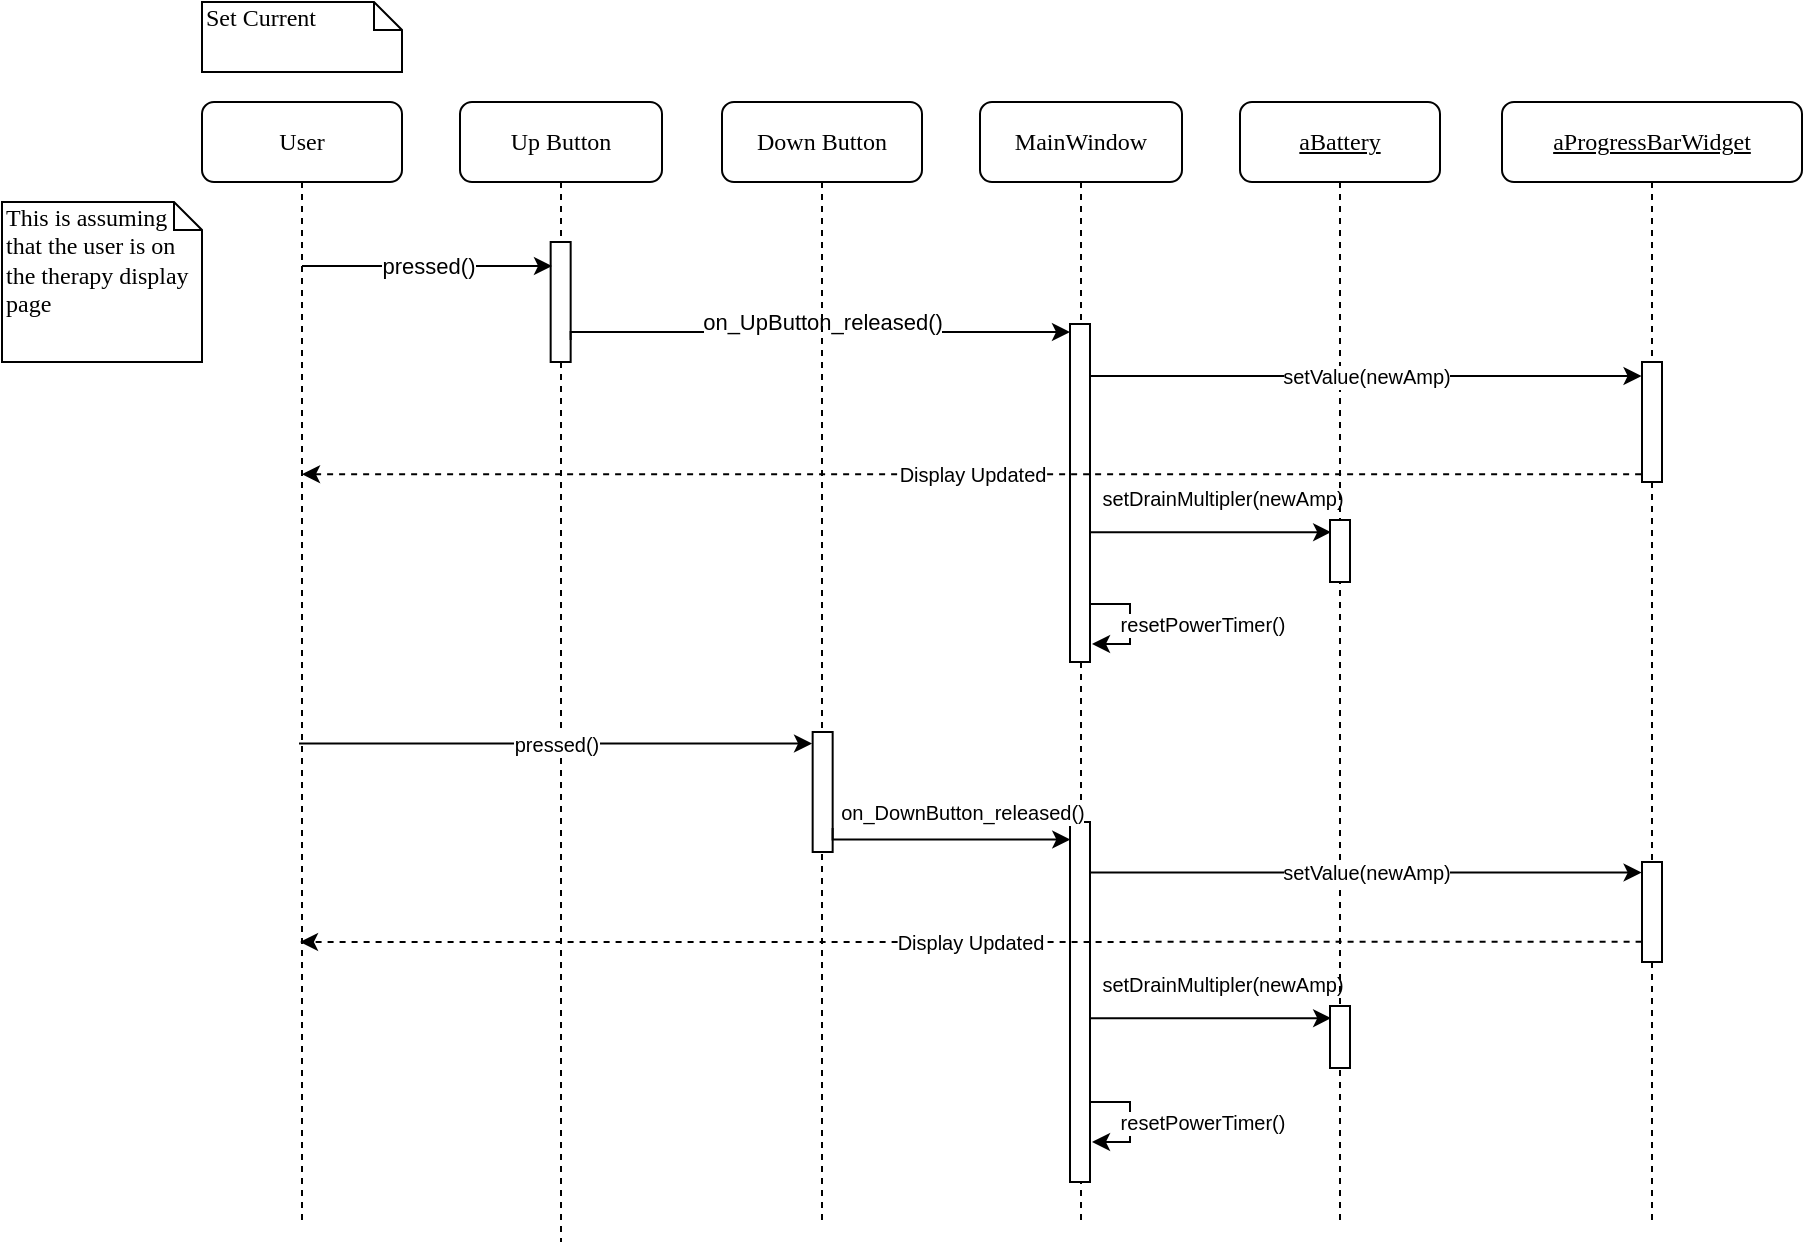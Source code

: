 <mxfile version="15.8.7" type="device"><diagram id="TRrBI1c8s8lYq1zrq4XN" name="Page-1"><mxGraphModel dx="865" dy="456" grid="1" gridSize="10" guides="1" tooltips="1" connect="1" arrows="1" fold="1" page="1" pageScale="1" pageWidth="850" pageHeight="1100" math="0" shadow="0"><root><mxCell id="0"/><mxCell id="1" parent="0"/><mxCell id="Y8VHUgU7u8sTBl9Tig22-2" value="MainWindow" style="shape=umlLifeline;perimeter=lifelinePerimeter;whiteSpace=wrap;html=1;container=1;collapsible=0;recursiveResize=0;outlineConnect=0;rounded=1;shadow=0;comic=0;labelBackgroundColor=none;strokeWidth=1;fontFamily=Verdana;fontSize=12;align=center;" parent="1" vertex="1"><mxGeometry x="499" y="80" width="101" height="560" as="geometry"/></mxCell><mxCell id="Y8VHUgU7u8sTBl9Tig22-7" value="" style="html=1;points=[];perimeter=orthogonalPerimeter;rounded=0;shadow=0;comic=0;labelBackgroundColor=none;strokeWidth=1;fontFamily=Verdana;fontSize=12;align=center;" parent="Y8VHUgU7u8sTBl9Tig22-2" vertex="1"><mxGeometry x="45" y="111" width="10" height="169" as="geometry"/></mxCell><mxCell id="49tdqGeIT6_q2rIgwLH8-15" value="resetPowerTimer()" style="edgeStyle=orthogonalEdgeStyle;rounded=0;orthogonalLoop=1;jettySize=auto;html=1;fontSize=10;" parent="Y8VHUgU7u8sTBl9Tig22-2" edge="1"><mxGeometry x="0.017" y="36" relative="1" as="geometry"><mxPoint x="55" y="251.0" as="sourcePoint"/><mxPoint x="56" y="271" as="targetPoint"/><Array as="points"><mxPoint x="75" y="251"/><mxPoint x="75" y="271"/><mxPoint x="56" y="271"/></Array><mxPoint as="offset"/></mxGeometry></mxCell><mxCell id="49tdqGeIT6_q2rIgwLH8-14" value="setDrainMultipler(newAmp)" style="edgeStyle=orthogonalEdgeStyle;rounded=0;orthogonalLoop=1;jettySize=auto;html=1;entryX=0.058;entryY=0.196;entryDx=0;entryDy=0;entryPerimeter=0;fontSize=10;" parent="Y8VHUgU7u8sTBl9Tig22-2" target="49tdqGeIT6_q2rIgwLH8-5" edge="1"><mxGeometry x="0.095" y="17" relative="1" as="geometry"><mxPoint x="55" y="215.08" as="sourcePoint"/><mxPoint x="174.24" y="241.925" as="targetPoint"/><Array as="points"><mxPoint x="115" y="215"/></Array><mxPoint as="offset"/></mxGeometry></mxCell><mxCell id="49tdqGeIT6_q2rIgwLH8-21" value="" style="html=1;points=[];perimeter=orthogonalPerimeter;rounded=0;shadow=0;comic=0;labelBackgroundColor=none;strokeWidth=1;fontFamily=Verdana;fontSize=12;align=center;" parent="Y8VHUgU7u8sTBl9Tig22-2" vertex="1"><mxGeometry x="45" y="360" width="10" height="180" as="geometry"/></mxCell><mxCell id="49tdqGeIT6_q2rIgwLH8-22" value="resetPowerTimer()" style="edgeStyle=orthogonalEdgeStyle;rounded=0;orthogonalLoop=1;jettySize=auto;html=1;fontSize=10;" parent="Y8VHUgU7u8sTBl9Tig22-2" edge="1"><mxGeometry x="0.017" y="36" relative="1" as="geometry"><mxPoint x="55" y="500.0" as="sourcePoint"/><mxPoint x="56" y="520" as="targetPoint"/><Array as="points"><mxPoint x="75" y="500"/><mxPoint x="75" y="520"/><mxPoint x="56" y="520"/></Array><mxPoint as="offset"/></mxGeometry></mxCell><mxCell id="49tdqGeIT6_q2rIgwLH8-23" value="setDrainMultipler(newAmp)" style="edgeStyle=orthogonalEdgeStyle;rounded=0;orthogonalLoop=1;jettySize=auto;html=1;entryX=0.058;entryY=0.196;entryDx=0;entryDy=0;entryPerimeter=0;fontSize=10;" parent="Y8VHUgU7u8sTBl9Tig22-2" target="49tdqGeIT6_q2rIgwLH8-26" edge="1"><mxGeometry x="0.095" y="17" relative="1" as="geometry"><mxPoint x="55" y="458.08" as="sourcePoint"/><mxPoint x="-324.76" y="404.925" as="targetPoint"/><Array as="points"><mxPoint x="115" y="458"/></Array><mxPoint as="offset"/></mxGeometry></mxCell><mxCell id="Y8VHUgU7u8sTBl9Tig22-4" value="User" style="shape=umlLifeline;perimeter=lifelinePerimeter;whiteSpace=wrap;html=1;container=1;collapsible=0;recursiveResize=0;outlineConnect=0;rounded=1;shadow=0;comic=0;labelBackgroundColor=none;strokeWidth=1;fontFamily=Verdana;fontSize=12;align=center;" parent="1" vertex="1"><mxGeometry x="110" y="80" width="100" height="560" as="geometry"/></mxCell><mxCell id="Y8VHUgU7u8sTBl9Tig22-5" value="Set Current" style="shape=note;whiteSpace=wrap;html=1;size=14;verticalAlign=top;align=left;spacingTop=-6;rounded=0;shadow=0;comic=0;labelBackgroundColor=none;strokeWidth=1;fontFamily=Verdana;fontSize=12;fillColor=default;strokeColor=default;fontColor=default;" parent="1" vertex="1"><mxGeometry x="110" y="30" width="100" height="35" as="geometry"/></mxCell><mxCell id="Y8VHUgU7u8sTBl9Tig22-6" value="Up Button" style="shape=umlLifeline;perimeter=lifelinePerimeter;whiteSpace=wrap;html=1;container=1;collapsible=0;recursiveResize=0;outlineConnect=0;rounded=1;shadow=0;comic=0;labelBackgroundColor=none;strokeWidth=1;fontFamily=Verdana;fontSize=12;align=center;" parent="1" vertex="1"><mxGeometry x="239" y="80" width="101" height="570" as="geometry"/></mxCell><mxCell id="Y8VHUgU7u8sTBl9Tig22-13" value="" style="html=1;points=[];perimeter=orthogonalPerimeter;rounded=0;shadow=0;comic=0;labelBackgroundColor=none;strokeWidth=1;fontFamily=Verdana;fontSize=12;align=center;" parent="Y8VHUgU7u8sTBl9Tig22-6" vertex="1"><mxGeometry x="45.33" y="70" width="10" height="60" as="geometry"/></mxCell><mxCell id="Y8VHUgU7u8sTBl9Tig22-14" value="on_UpButton_released()" style="edgeStyle=orthogonalEdgeStyle;rounded=0;orthogonalLoop=1;jettySize=auto;html=1;" parent="Y8VHUgU7u8sTBl9Tig22-6" edge="1"><mxGeometry x="0.023" y="5" relative="1" as="geometry"><mxPoint x="55.33" y="119" as="sourcePoint"/><mxPoint x="305" y="115" as="targetPoint"/><Array as="points"><mxPoint x="55" y="115"/></Array><mxPoint as="offset"/></mxGeometry></mxCell><mxCell id="Y8VHUgU7u8sTBl9Tig22-17" value="pressed()" style="endArrow=classic;html=1;rounded=0;entryX=0.067;entryY=0.2;entryDx=0;entryDy=0;entryPerimeter=0;" parent="1" source="Y8VHUgU7u8sTBl9Tig22-4" target="Y8VHUgU7u8sTBl9Tig22-13" edge="1"><mxGeometry width="50" height="50" relative="1" as="geometry"><mxPoint x="180" y="210" as="sourcePoint"/><mxPoint x="230" y="160" as="targetPoint"/></mxGeometry></mxCell><mxCell id="Y8VHUgU7u8sTBl9Tig22-28" value="&lt;u&gt;aProgressBarWidget&lt;/u&gt;" style="shape=umlLifeline;perimeter=lifelinePerimeter;whiteSpace=wrap;html=1;container=1;collapsible=0;recursiveResize=0;outlineConnect=0;rounded=1;shadow=0;comic=0;labelBackgroundColor=none;strokeWidth=1;fontFamily=Verdana;fontSize=12;align=center;" parent="1" vertex="1"><mxGeometry x="760" y="80" width="150" height="560" as="geometry"/></mxCell><mxCell id="49tdqGeIT6_q2rIgwLH8-19" value="" style="html=1;points=[];perimeter=orthogonalPerimeter;rounded=0;shadow=0;comic=0;labelBackgroundColor=none;strokeWidth=1;fontFamily=Verdana;fontSize=12;align=center;" parent="Y8VHUgU7u8sTBl9Tig22-28" vertex="1"><mxGeometry x="70" y="130" width="10" height="60" as="geometry"/></mxCell><mxCell id="49tdqGeIT6_q2rIgwLH8-25" value="" style="html=1;points=[];perimeter=orthogonalPerimeter;rounded=0;shadow=0;comic=0;labelBackgroundColor=none;strokeWidth=1;fontFamily=Verdana;fontSize=12;align=center;" parent="Y8VHUgU7u8sTBl9Tig22-28" vertex="1"><mxGeometry x="70" y="380" width="10" height="50" as="geometry"/></mxCell><mxCell id="49tdqGeIT6_q2rIgwLH8-1" value="This is assuming that the user is on the therapy display page" style="shape=note;whiteSpace=wrap;html=1;size=14;verticalAlign=top;align=left;spacingTop=-6;rounded=0;shadow=0;comic=0;labelBackgroundColor=none;strokeWidth=1;fontFamily=Verdana;fontSize=12;fillColor=default;strokeColor=default;fontColor=default;" parent="1" vertex="1"><mxGeometry x="10" y="130" width="100" height="80" as="geometry"/></mxCell><mxCell id="49tdqGeIT6_q2rIgwLH8-2" value="&lt;u&gt;aBattery&lt;/u&gt;" style="shape=umlLifeline;perimeter=lifelinePerimeter;whiteSpace=wrap;html=1;container=1;collapsible=0;recursiveResize=0;outlineConnect=0;rounded=1;shadow=0;comic=0;labelBackgroundColor=none;strokeWidth=1;fontFamily=Verdana;fontSize=12;align=center;" parent="1" vertex="1"><mxGeometry x="629" y="80" width="100" height="560" as="geometry"/></mxCell><mxCell id="49tdqGeIT6_q2rIgwLH8-5" value="" style="html=1;points=[];perimeter=orthogonalPerimeter;rounded=0;shadow=0;comic=0;labelBackgroundColor=none;strokeWidth=1;fontFamily=Verdana;fontSize=12;align=center;" parent="49tdqGeIT6_q2rIgwLH8-2" vertex="1"><mxGeometry x="45" y="209" width="10" height="31" as="geometry"/></mxCell><mxCell id="49tdqGeIT6_q2rIgwLH8-26" value="" style="html=1;points=[];perimeter=orthogonalPerimeter;rounded=0;shadow=0;comic=0;labelBackgroundColor=none;strokeWidth=1;fontFamily=Verdana;fontSize=12;align=center;" parent="49tdqGeIT6_q2rIgwLH8-2" vertex="1"><mxGeometry x="45" y="452" width="10" height="31" as="geometry"/></mxCell><mxCell id="49tdqGeIT6_q2rIgwLH8-4" value="Down Button" style="shape=umlLifeline;perimeter=lifelinePerimeter;whiteSpace=wrap;html=1;container=1;collapsible=0;recursiveResize=0;outlineConnect=0;rounded=1;shadow=0;comic=0;labelBackgroundColor=none;strokeWidth=1;fontFamily=Verdana;fontSize=12;align=center;" parent="1" vertex="1"><mxGeometry x="370" y="80" width="100" height="560" as="geometry"/></mxCell><mxCell id="49tdqGeIT6_q2rIgwLH8-6" value="" style="html=1;points=[];perimeter=orthogonalPerimeter;rounded=0;shadow=0;comic=0;labelBackgroundColor=none;strokeWidth=1;fontFamily=Verdana;fontSize=12;align=center;" parent="49tdqGeIT6_q2rIgwLH8-4" vertex="1"><mxGeometry x="45.33" y="315" width="10" height="60" as="geometry"/></mxCell><mxCell id="49tdqGeIT6_q2rIgwLH8-7" value="&lt;font style=&quot;font-size: 10px&quot;&gt;on_DownButton_released()&lt;/font&gt;" style="edgeStyle=orthogonalEdgeStyle;rounded=0;orthogonalLoop=1;jettySize=auto;html=1;entryX=0.014;entryY=0.074;entryDx=0;entryDy=0;entryPerimeter=0;" parent="49tdqGeIT6_q2rIgwLH8-4" edge="1"><mxGeometry x="0.132" y="14" relative="1" as="geometry"><mxPoint x="55.33" y="363" as="sourcePoint"/><mxPoint x="174.14" y="368.774" as="targetPoint"/><Array as="points"><mxPoint x="55" y="369"/></Array><mxPoint as="offset"/></mxGeometry></mxCell><mxCell id="49tdqGeIT6_q2rIgwLH8-8" value="pressed()" style="endArrow=classic;html=1;rounded=0;fontSize=10;entryX=-0.03;entryY=0.096;entryDx=0;entryDy=0;entryPerimeter=0;" parent="1" target="49tdqGeIT6_q2rIgwLH8-6" edge="1"><mxGeometry width="50" height="50" relative="1" as="geometry"><mxPoint x="158.5" y="400.76" as="sourcePoint"/><mxPoint x="270" y="395" as="targetPoint"/></mxGeometry></mxCell><mxCell id="49tdqGeIT6_q2rIgwLH8-18" value="setValue(newAmp)" style="edgeStyle=orthogonalEdgeStyle;rounded=0;orthogonalLoop=1;jettySize=auto;html=1;fontSize=10;entryX=-0.022;entryY=0.117;entryDx=0;entryDy=0;entryPerimeter=0;" parent="1" source="Y8VHUgU7u8sTBl9Tig22-7" edge="1" target="49tdqGeIT6_q2rIgwLH8-19"><mxGeometry relative="1" as="geometry"><mxPoint x="804" y="217" as="targetPoint"/><Array as="points"><mxPoint x="630" y="217"/><mxPoint x="630" y="217"/></Array></mxGeometry></mxCell><mxCell id="49tdqGeIT6_q2rIgwLH8-27" value="setValue(newAmp)" style="edgeStyle=orthogonalEdgeStyle;rounded=0;orthogonalLoop=1;jettySize=auto;html=1;fontSize=10;entryX=-0.02;entryY=0.106;entryDx=0;entryDy=0;entryPerimeter=0;" parent="1" source="49tdqGeIT6_q2rIgwLH8-21" edge="1" target="49tdqGeIT6_q2rIgwLH8-25"><mxGeometry relative="1" as="geometry"><Array as="points"><mxPoint x="630" y="466"/></Array><mxPoint x="804" y="466" as="targetPoint"/></mxGeometry></mxCell><mxCell id="49tdqGeIT6_q2rIgwLH8-30" value="Display Updated" style="edgeStyle=orthogonalEdgeStyle;rounded=0;orthogonalLoop=1;jettySize=auto;html=1;fontSize=10;dashed=1;exitX=-0.02;exitY=0.798;exitDx=0;exitDy=0;exitPerimeter=0;" parent="1" edge="1" source="49tdqGeIT6_q2rIgwLH8-25"><mxGeometry relative="1" as="geometry"><mxPoint x="804" y="499.524" as="sourcePoint"/><mxPoint x="159" y="500" as="targetPoint"/><Array as="points"><mxPoint x="159" y="500"/></Array></mxGeometry></mxCell><mxCell id="49tdqGeIT6_q2rIgwLH8-32" value="Display Updated" style="edgeStyle=orthogonalEdgeStyle;rounded=0;orthogonalLoop=1;jettySize=auto;html=1;fontSize=10;dashed=1;exitX=-0.044;exitY=0.935;exitDx=0;exitDy=0;exitPerimeter=0;" parent="1" target="Y8VHUgU7u8sTBl9Tig22-4" edge="1" source="49tdqGeIT6_q2rIgwLH8-19"><mxGeometry relative="1" as="geometry"><mxPoint x="803" y="266" as="sourcePoint"/><mxPoint x="157.6" y="282.036" as="targetPoint"/><Array as="points"><mxPoint x="350" y="266"/><mxPoint x="350" y="266"/></Array></mxGeometry></mxCell></root></mxGraphModel></diagram></mxfile>